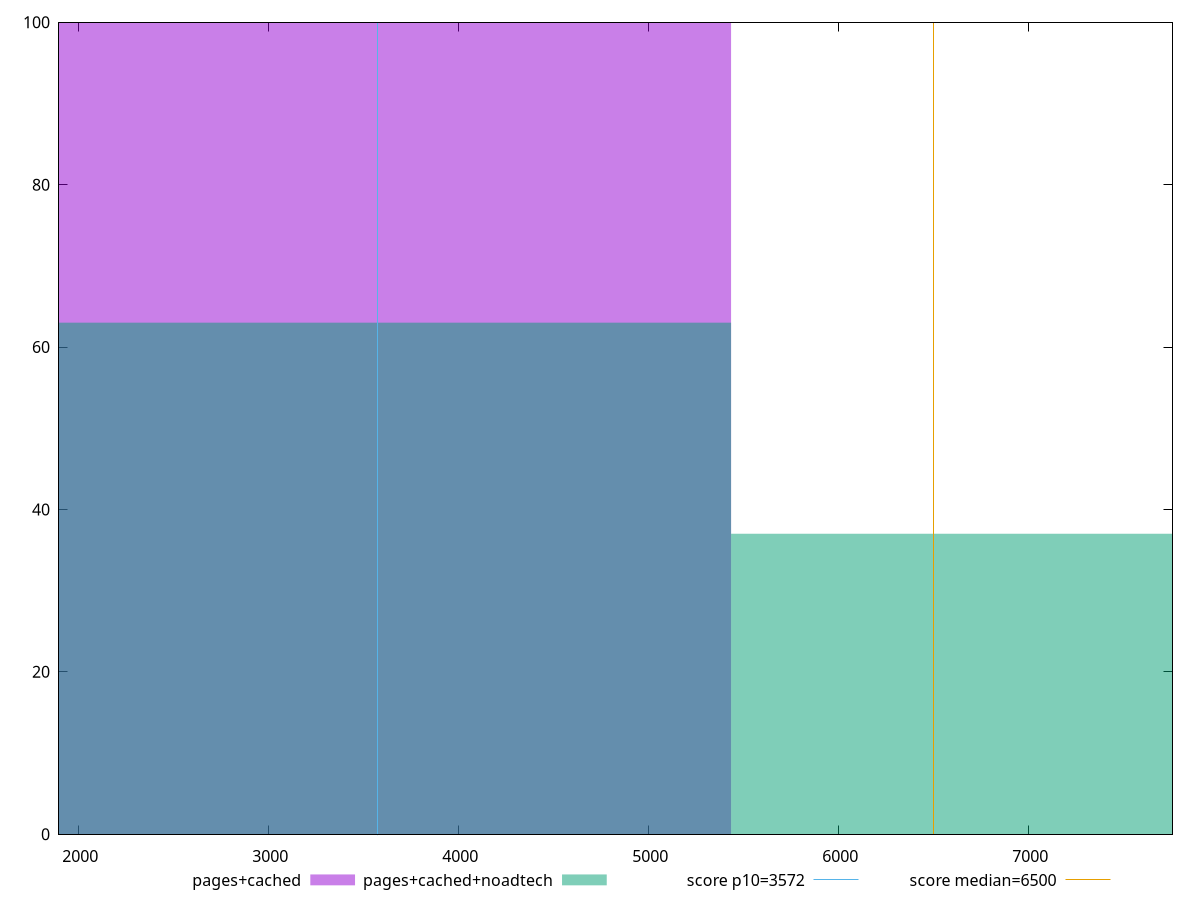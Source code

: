 reset

$pagesCached <<EOF
3623.7285504334477 100
EOF

$pagesCachedNoadtech <<EOF
7247.457100866895 37
3623.7285504334477 63
EOF

set key outside below
set boxwidth 3623.7285504334477
set xrange [1898.2045000000003:7758.945999999999]
set yrange [0:100]
set trange [0:100]
set style fill transparent solid 0.5 noborder

set parametric
set terminal svg size 640, 500 enhanced background rgb 'white'
set output "report_00017_2021-02-10T15-08-03.406Z/first-cpu-idle/comparison/histogram/1_vs_2.svg"

plot $pagesCached title "pages+cached" with boxes, \
     $pagesCachedNoadtech title "pages+cached+noadtech" with boxes, \
     3572,t title "score p10=3572", \
     6500,t title "score median=6500"

reset
